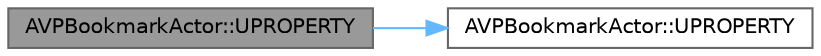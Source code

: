 digraph "AVPBookmarkActor::UPROPERTY"
{
 // INTERACTIVE_SVG=YES
 // LATEX_PDF_SIZE
  bgcolor="transparent";
  edge [fontname=Helvetica,fontsize=10,labelfontname=Helvetica,labelfontsize=10];
  node [fontname=Helvetica,fontsize=10,shape=box,height=0.2,width=0.4];
  rankdir="LR";
  Node1 [id="Node000001",label="AVPBookmarkActor::UPROPERTY",height=0.2,width=0.4,color="gray40", fillcolor="grey60", style="filled", fontcolor="black",tooltip="Reference to Editor Bookmark UObject."];
  Node1 -> Node2 [id="edge1_Node000001_Node000002",color="steelblue1",style="solid",tooltip=" "];
  Node2 [id="Node000002",label="AVPBookmarkActor::UPROPERTY",height=0.2,width=0.4,color="grey40", fillcolor="white", style="filled",URL="$df/dcd/classAVPBookmarkActor.html#a19ce35cd66c4a124d9c1c2b8e31e1bd2",tooltip="Mesh Representation in the world."];
}
